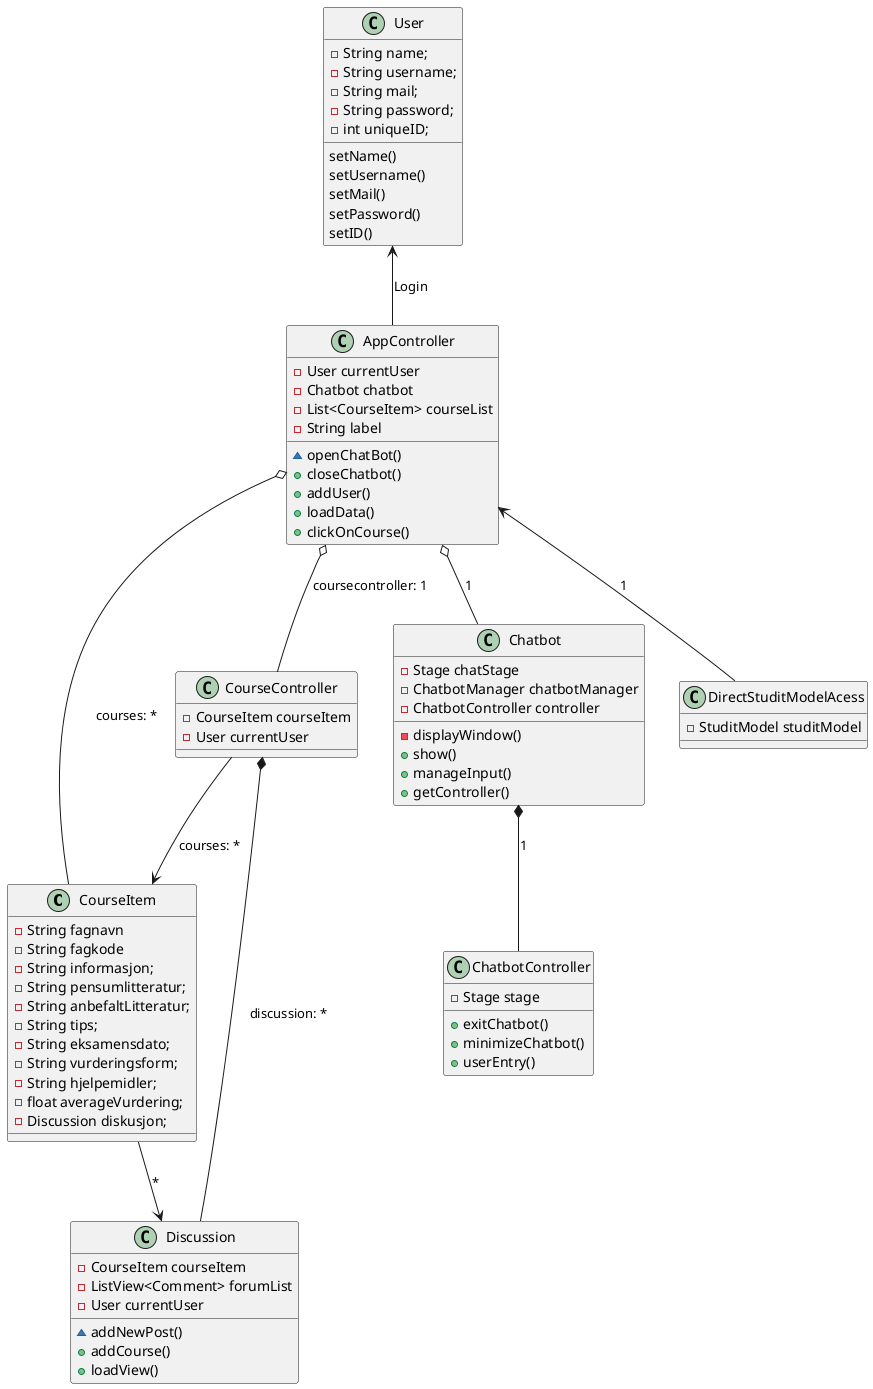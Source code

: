 @startuml
class CourseItem {
  - String fagnavn
  - String fagkode
  - String informasjon;
  - String pensumlitteratur;
  - String anbefaltLitteratur;
  - String tips;
  - String eksamensdato;
  - String vurderingsform;
  - String hjelpemidler;
  - float averageVurdering;
  - Discussion diskusjon;
}


class CourseController {
  - CourseItem courseItem
  - User currentUser
}


class Discussion {
    - CourseItem courseItem
    - ListView<Comment> forumList
    - User currentUser

    ~ addNewPost()
    + addCourse()
    + loadView()
}


class User {
    - String name;
    - String username;
    - String mail;
    - String password;
    - int uniqueID;

    setName()
    setUsername()
    setMail()
    setPassword()
    setID()
}

 
class AppController {
    - User currentUser
    - Chatbot chatbot
    - List<CourseItem> courseList
    - String label

    ~ openChatBot()
    + closeChatbot()
    + addUser()
    + loadData()
    + clickOnCourse()
}

class Chatbot{
    - Stage chatStage
    - ChatbotManager chatbotManager
    - ChatbotController controller

    - displayWindow()
    + show()
    + manageInput()
    + getController()
}

class ChatbotController {
    - Stage stage     
    + exitChatbot()
    + minimizeChatbot()
    + userEntry()
}

class DirectStuditModelAcess {
    - StuditModel studitModel    
}


User <-- AppController: Login

AppController o-- CourseItem: courses: *
AppController <-- DirectStuditModelAcess: 1

AppController o-- CourseController: coursecontroller: 1
AppController o-- Chatbot: 1
Chatbot *-- ChatbotController: 1

CourseItem --> Discussion: *
CourseController --> CourseItem : courses: *
CourseController *-- Discussion : discussion: *
@enduml